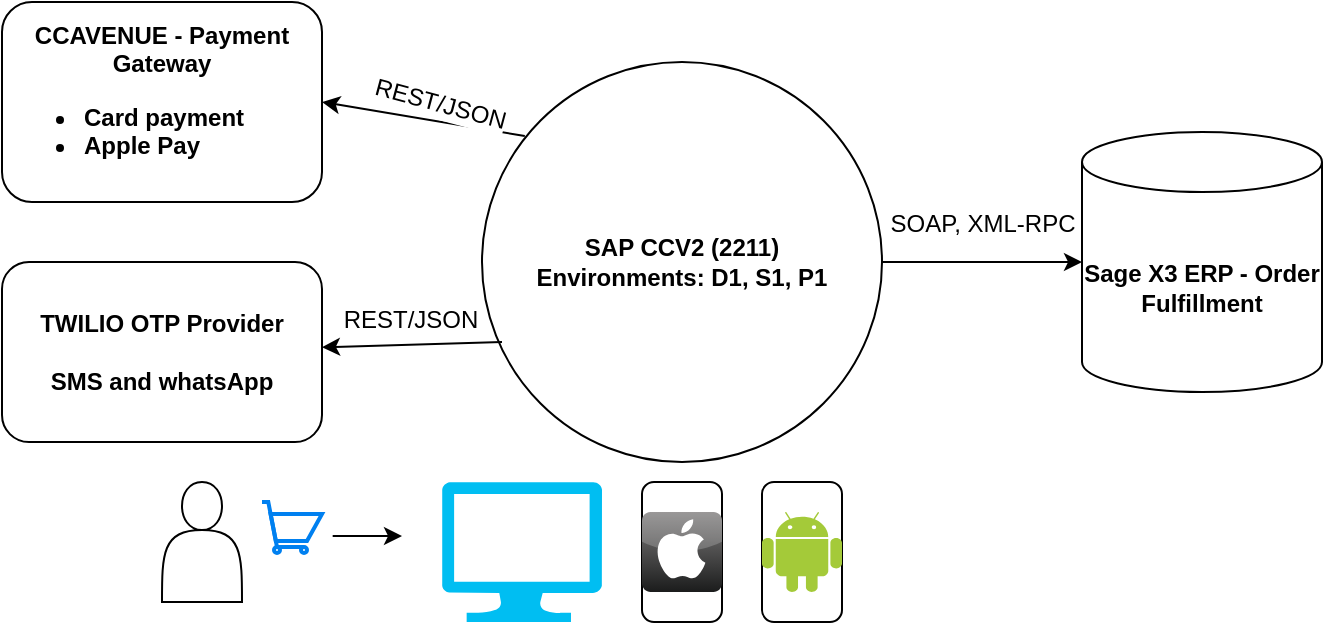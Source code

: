 <mxfile version="22.0.4" type="github">
  <diagram name="Page-1" id="G2JT-5MZ6il7s0chR8mo">
    <mxGraphModel dx="1018" dy="705" grid="1" gridSize="10" guides="1" tooltips="1" connect="1" arrows="1" fold="1" page="1" pageScale="1" pageWidth="850" pageHeight="1100" math="0" shadow="0">
      <root>
        <mxCell id="0" />
        <mxCell id="1" parent="0" />
        <mxCell id="zkryZQATMW9P87HwknZ--1" value="&lt;b&gt;SAP CCV2 (2211)&lt;br&gt;Environments: D1, S1, P1&lt;/b&gt;" style="ellipse;whiteSpace=wrap;html=1;aspect=fixed;" parent="1" vertex="1">
          <mxGeometry x="290" y="230" width="200" height="200" as="geometry" />
        </mxCell>
        <mxCell id="zkryZQATMW9P87HwknZ--2" value="&lt;b&gt;CCAVENUE - Payment Gateway&lt;br&gt;&lt;ul&gt;&lt;li style=&quot;text-align: left;&quot;&gt;&lt;b style=&quot;background-color: initial;&quot;&gt;Card payment&lt;/b&gt;&lt;/li&gt;&lt;li style=&quot;text-align: left;&quot;&gt;&lt;b style=&quot;background-color: initial;&quot;&gt;Apple Pay&lt;/b&gt;&lt;/li&gt;&lt;/ul&gt;&lt;/b&gt;" style="rounded=1;whiteSpace=wrap;html=1;" parent="1" vertex="1">
          <mxGeometry x="50" y="200" width="160" height="100" as="geometry" />
        </mxCell>
        <mxCell id="zkryZQATMW9P87HwknZ--3" value="" style="rounded=1;whiteSpace=wrap;html=1;" parent="1" vertex="1">
          <mxGeometry x="370" y="440" width="40" height="70" as="geometry" />
        </mxCell>
        <mxCell id="zkryZQATMW9P87HwknZ--4" value="&lt;b&gt;TWILIO OTP Provider&lt;br&gt;&lt;br&gt;SMS and whatsApp&lt;/b&gt;" style="rounded=1;whiteSpace=wrap;html=1;" parent="1" vertex="1">
          <mxGeometry x="50" y="330" width="160" height="90" as="geometry" />
        </mxCell>
        <mxCell id="zkryZQATMW9P87HwknZ--5" value="&lt;b&gt;Sage X3 ERP - Order Fulfillment&lt;/b&gt;" style="shape=cylinder3;whiteSpace=wrap;html=1;boundedLbl=1;backgroundOutline=1;size=15;" parent="1" vertex="1">
          <mxGeometry x="590" y="265" width="120" height="130" as="geometry" />
        </mxCell>
        <mxCell id="zkryZQATMW9P87HwknZ--6" value="" style="rounded=1;whiteSpace=wrap;html=1;" parent="1" vertex="1">
          <mxGeometry x="430" y="440" width="40" height="70" as="geometry" />
        </mxCell>
        <mxCell id="zkryZQATMW9P87HwknZ--8" value="" style="verticalLabelPosition=bottom;html=1;verticalAlign=top;align=center;strokeColor=none;fillColor=#00BEF2;shape=mxgraph.azure.computer;pointerEvents=1;" parent="1" vertex="1">
          <mxGeometry x="270" y="440" width="80" height="70" as="geometry" />
        </mxCell>
        <mxCell id="zkryZQATMW9P87HwknZ--9" value="" style="dashed=0;outlineConnect=0;html=1;align=center;labelPosition=center;verticalLabelPosition=bottom;verticalAlign=top;shape=mxgraph.webicons.apple;fillColor=#807E7E;gradientColor=#1B1C1C" parent="1" vertex="1">
          <mxGeometry x="370" y="455" width="40" height="40" as="geometry" />
        </mxCell>
        <mxCell id="zkryZQATMW9P87HwknZ--11" value="" style="dashed=0;outlineConnect=0;html=1;align=center;labelPosition=center;verticalLabelPosition=bottom;verticalAlign=top;shape=mxgraph.weblogos.android;fillColor=#A4CA39;strokeColor=none" parent="1" vertex="1">
          <mxGeometry x="430" y="455" width="40" height="40" as="geometry" />
        </mxCell>
        <mxCell id="zkryZQATMW9P87HwknZ--16" value="" style="endArrow=classic;html=1;rounded=0;" parent="1" target="zkryZQATMW9P87HwknZ--4" edge="1">
          <mxGeometry width="50" height="50" relative="1" as="geometry">
            <mxPoint x="300" y="370" as="sourcePoint" />
            <mxPoint x="450" y="340" as="targetPoint" />
          </mxGeometry>
        </mxCell>
        <mxCell id="zkryZQATMW9P87HwknZ--19" value="" style="endArrow=classic;html=1;rounded=0;entryX=1;entryY=0.5;entryDx=0;entryDy=0;exitX=0.107;exitY=0.185;exitDx=0;exitDy=0;exitPerimeter=0;" parent="1" edge="1" target="zkryZQATMW9P87HwknZ--2" source="zkryZQATMW9P87HwknZ--1">
          <mxGeometry width="50" height="50" relative="1" as="geometry">
            <mxPoint x="300" y="260" as="sourcePoint" />
            <mxPoint x="260" y="260" as="targetPoint" />
          </mxGeometry>
        </mxCell>
        <mxCell id="SkU6EctSQZptetk52L83-2" value="&lt;font style=&quot;font-size: 12px;&quot;&gt;REST/JSON&lt;/font&gt;" style="edgeLabel;html=1;align=center;verticalAlign=middle;resizable=0;points=[];rotation=15;" vertex="1" connectable="0" parent="zkryZQATMW9P87HwknZ--19">
          <mxGeometry x="-0.333" y="-5" relative="1" as="geometry">
            <mxPoint x="-9" y="-6" as="offset" />
          </mxGeometry>
        </mxCell>
        <mxCell id="zkryZQATMW9P87HwknZ--22" value="" style="endArrow=classic;html=1;rounded=0;exitX=1;exitY=0.5;exitDx=0;exitDy=0;" parent="1" source="zkryZQATMW9P87HwknZ--1" target="zkryZQATMW9P87HwknZ--5" edge="1">
          <mxGeometry width="50" height="50" relative="1" as="geometry">
            <mxPoint x="320" y="309.5" as="sourcePoint" />
            <mxPoint x="280" y="309.5" as="targetPoint" />
          </mxGeometry>
        </mxCell>
        <mxCell id="zkryZQATMW9P87HwknZ--24" value="" style="html=1;verticalLabelPosition=bottom;align=center;labelBackgroundColor=#ffffff;verticalAlign=top;strokeWidth=2;strokeColor=#0080F0;shadow=0;dashed=0;shape=mxgraph.ios7.icons.shopping_cart;" parent="1" vertex="1">
          <mxGeometry x="180" y="450" width="30" height="25.5" as="geometry" />
        </mxCell>
        <mxCell id="zkryZQATMW9P87HwknZ--25" value="" style="shape=actor;whiteSpace=wrap;html=1;" parent="1" vertex="1">
          <mxGeometry x="130" y="440" width="40" height="60" as="geometry" />
        </mxCell>
        <mxCell id="zkryZQATMW9P87HwknZ--26" value="" style="endArrow=classic;html=1;rounded=0;exitX=1.178;exitY=0.667;exitDx=0;exitDy=0;exitPerimeter=0;" parent="1" source="zkryZQATMW9P87HwknZ--24" edge="1">
          <mxGeometry width="50" height="50" relative="1" as="geometry">
            <mxPoint x="220" y="460" as="sourcePoint" />
            <mxPoint x="250" y="467" as="targetPoint" />
          </mxGeometry>
        </mxCell>
        <mxCell id="SkU6EctSQZptetk52L83-3" value="&lt;font style=&quot;font-size: 12px;&quot;&gt;REST/JSON&lt;/font&gt;" style="edgeLabel;html=1;align=center;verticalAlign=middle;resizable=0;points=[];" vertex="1" connectable="0" parent="1">
          <mxGeometry x="240.005" y="349.997" as="geometry">
            <mxPoint x="14" y="9" as="offset" />
          </mxGeometry>
        </mxCell>
        <mxCell id="SkU6EctSQZptetk52L83-4" value="&lt;font style=&quot;font-size: 12px;&quot;&gt;SOAP, XML-RPC&lt;/font&gt;" style="edgeLabel;html=1;align=center;verticalAlign=middle;resizable=0;points=[];" vertex="1" connectable="0" parent="1">
          <mxGeometry x="540.005" y="319.997" as="geometry">
            <mxPoint y="-9" as="offset" />
          </mxGeometry>
        </mxCell>
      </root>
    </mxGraphModel>
  </diagram>
</mxfile>
